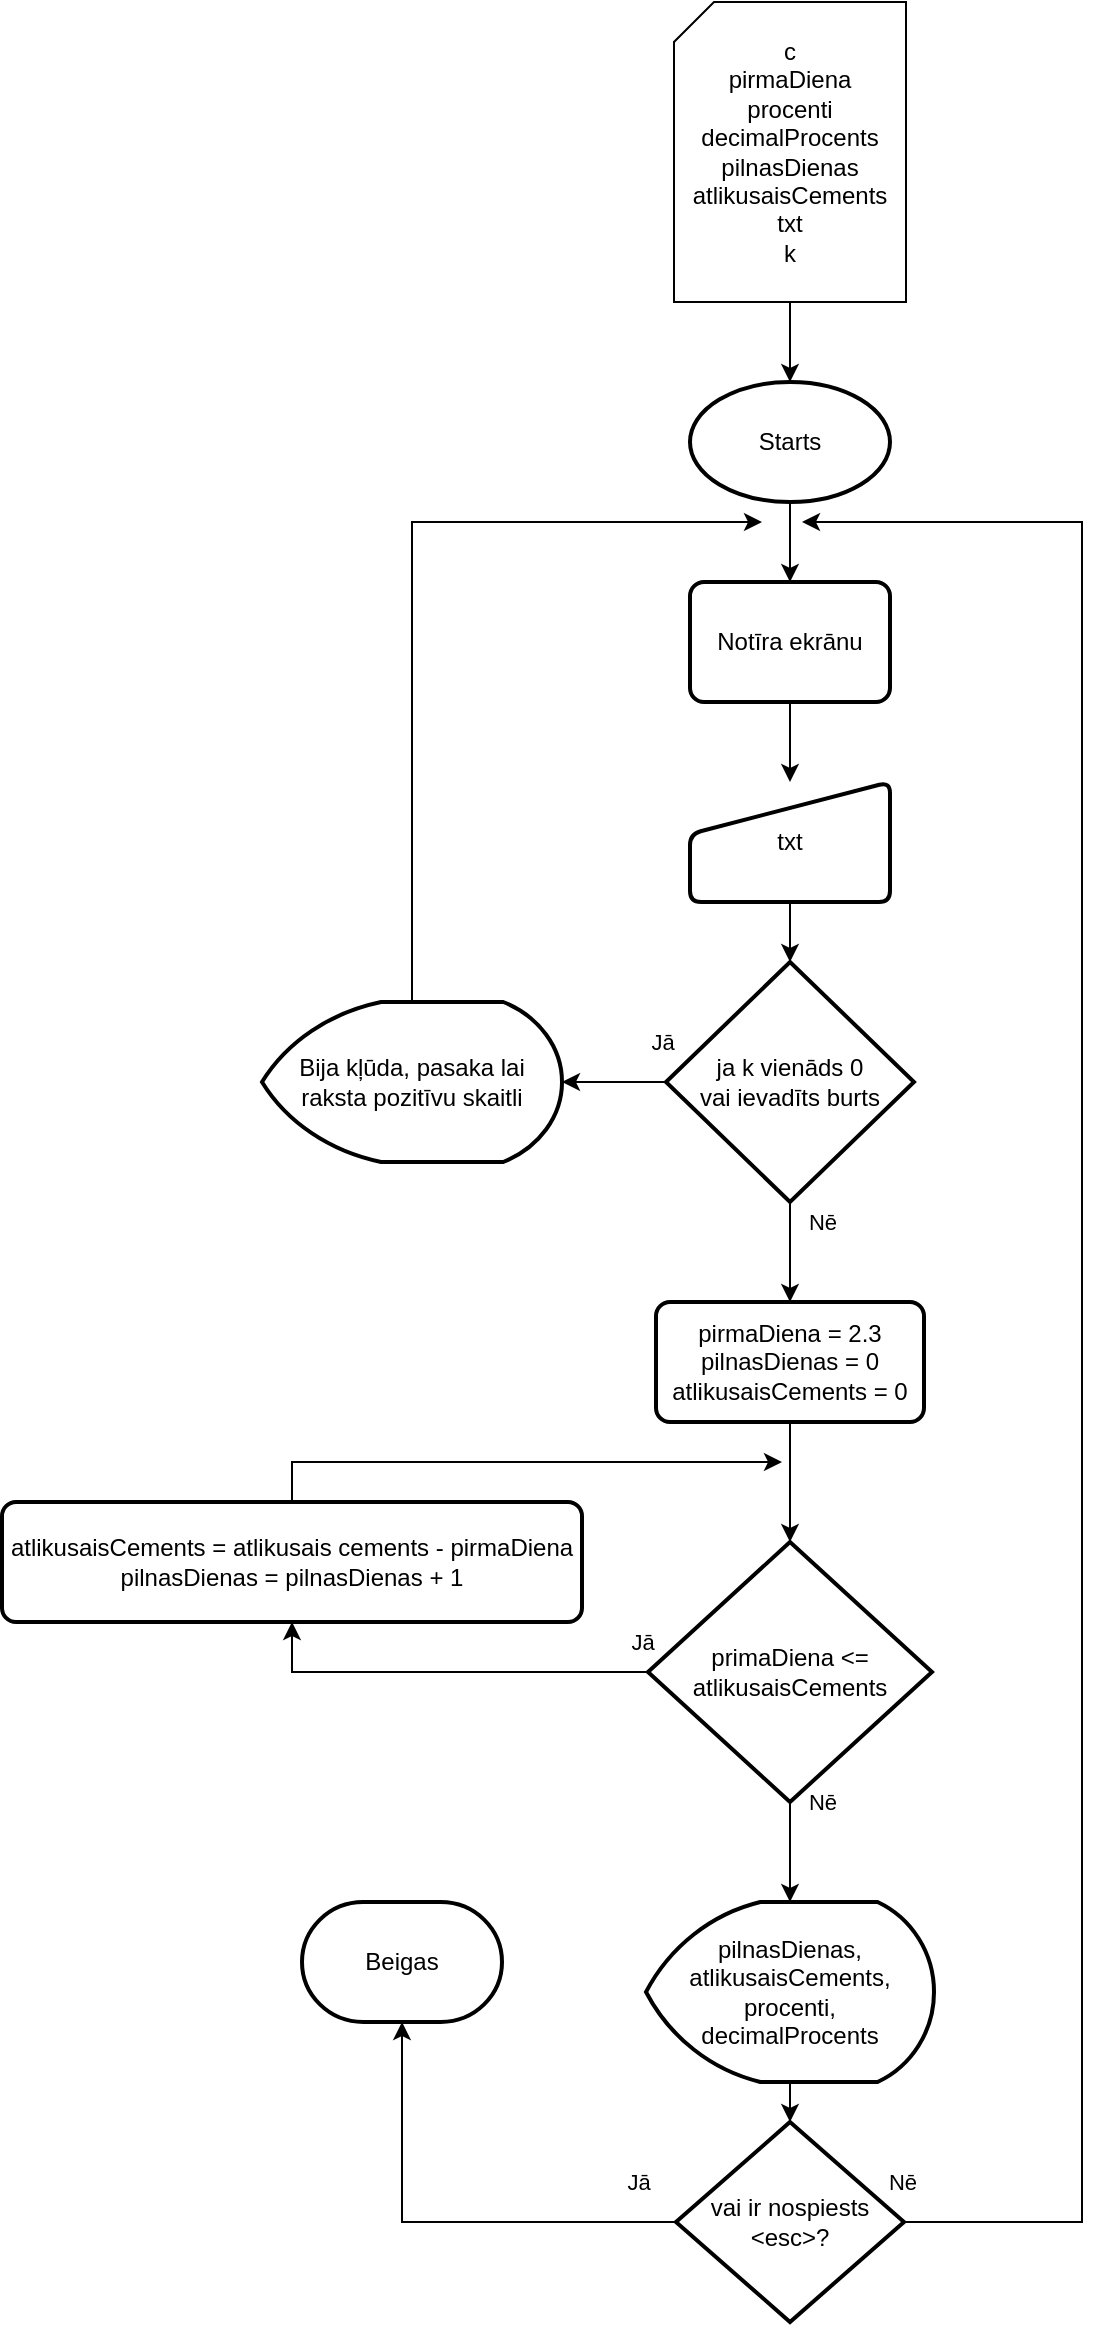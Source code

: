 <mxfile version="22.0.2" type="device">
  <diagram name="Page-1" id="hHnij381hAeLalgdtpoB">
    <mxGraphModel dx="676" dy="688" grid="1" gridSize="10" guides="1" tooltips="1" connect="1" arrows="1" fold="1" page="1" pageScale="1" pageWidth="827" pageHeight="1169" math="0" shadow="0">
      <root>
        <mxCell id="0" />
        <mxCell id="1" parent="0" />
        <mxCell id="ybMBW5NYfaT-y02IR5mR-3" style="edgeStyle=orthogonalEdgeStyle;rounded=0;orthogonalLoop=1;jettySize=auto;html=1;entryX=0.5;entryY=0;entryDx=0;entryDy=0;" parent="1" source="0wVUiIs2e76DfQneZAYQ-2" target="ybMBW5NYfaT-y02IR5mR-2" edge="1">
          <mxGeometry relative="1" as="geometry" />
        </mxCell>
        <mxCell id="0wVUiIs2e76DfQneZAYQ-2" value="Starts" style="strokeWidth=2;html=1;shape=mxgraph.flowchart.start_1;whiteSpace=wrap;" parent="1" vertex="1">
          <mxGeometry x="364" y="190" width="100" height="60" as="geometry" />
        </mxCell>
        <mxCell id="0wVUiIs2e76DfQneZAYQ-6" value="" style="edgeStyle=orthogonalEdgeStyle;rounded=0;orthogonalLoop=1;jettySize=auto;html=1;" parent="1" source="0wVUiIs2e76DfQneZAYQ-3" target="0wVUiIs2e76DfQneZAYQ-2" edge="1">
          <mxGeometry relative="1" as="geometry" />
        </mxCell>
        <mxCell id="0wVUiIs2e76DfQneZAYQ-3" value="&lt;div&gt;c&lt;/div&gt;&lt;div&gt;pirmaDiena&lt;/div&gt;&lt;div&gt;procenti&lt;/div&gt;&lt;div&gt;decimalProcents&lt;/div&gt;&lt;div&gt;pilnasDienas&lt;/div&gt;&lt;div&gt;atlikusaisCements&lt;/div&gt;&lt;div&gt;txt&lt;/div&gt;&lt;div&gt;k&lt;/div&gt;" style="verticalLabelPosition=middle;verticalAlign=middle;html=1;shape=card;whiteSpace=wrap;size=20;arcSize=12;labelPosition=center;align=center;" parent="1" vertex="1">
          <mxGeometry x="356" width="116" height="150" as="geometry" />
        </mxCell>
        <mxCell id="ybMBW5NYfaT-y02IR5mR-1" value="txt" style="html=1;strokeWidth=2;shape=manualInput;whiteSpace=wrap;rounded=1;size=26;arcSize=11;" parent="1" vertex="1">
          <mxGeometry x="364" y="390" width="100" height="60" as="geometry" />
        </mxCell>
        <mxCell id="ybMBW5NYfaT-y02IR5mR-4" style="edgeStyle=orthogonalEdgeStyle;rounded=0;orthogonalLoop=1;jettySize=auto;html=1;entryX=0.5;entryY=0;entryDx=0;entryDy=0;" parent="1" source="ybMBW5NYfaT-y02IR5mR-2" target="ybMBW5NYfaT-y02IR5mR-1" edge="1">
          <mxGeometry relative="1" as="geometry" />
        </mxCell>
        <mxCell id="ybMBW5NYfaT-y02IR5mR-2" value="Notīra ekrānu" style="rounded=1;whiteSpace=wrap;html=1;absoluteArcSize=1;arcSize=14;strokeWidth=2;" parent="1" vertex="1">
          <mxGeometry x="364" y="290" width="100" height="60" as="geometry" />
        </mxCell>
        <mxCell id="ybMBW5NYfaT-y02IR5mR-10" value="Nē" style="edgeStyle=orthogonalEdgeStyle;rounded=0;orthogonalLoop=1;jettySize=auto;html=1;entryX=0.5;entryY=0;entryDx=0;entryDy=0;" parent="1" source="ybMBW5NYfaT-y02IR5mR-5" target="ybMBW5NYfaT-y02IR5mR-9" edge="1">
          <mxGeometry x="-0.6" y="16" relative="1" as="geometry">
            <mxPoint as="offset" />
          </mxGeometry>
        </mxCell>
        <mxCell id="ybMBW5NYfaT-y02IR5mR-5" value="ja k vienāds 0&lt;br&gt;vai ievadīts burts" style="strokeWidth=2;html=1;shape=mxgraph.flowchart.decision;whiteSpace=wrap;" parent="1" vertex="1">
          <mxGeometry x="352" y="480" width="124" height="120" as="geometry" />
        </mxCell>
        <mxCell id="ybMBW5NYfaT-y02IR5mR-6" style="edgeStyle=orthogonalEdgeStyle;rounded=0;orthogonalLoop=1;jettySize=auto;html=1;entryX=0.5;entryY=0;entryDx=0;entryDy=0;entryPerimeter=0;" parent="1" source="ybMBW5NYfaT-y02IR5mR-1" target="ybMBW5NYfaT-y02IR5mR-5" edge="1">
          <mxGeometry relative="1" as="geometry" />
        </mxCell>
        <mxCell id="ybMBW5NYfaT-y02IR5mR-13" style="edgeStyle=orthogonalEdgeStyle;rounded=0;orthogonalLoop=1;jettySize=auto;html=1;exitX=0.5;exitY=0;exitDx=0;exitDy=0;exitPerimeter=0;" parent="1" source="ybMBW5NYfaT-y02IR5mR-7" edge="1">
          <mxGeometry relative="1" as="geometry">
            <mxPoint x="400" y="260" as="targetPoint" />
            <Array as="points">
              <mxPoint x="225" y="260" />
              <mxPoint x="400" y="260" />
            </Array>
          </mxGeometry>
        </mxCell>
        <mxCell id="ybMBW5NYfaT-y02IR5mR-7" value="Bija kļūda, pasaka lai raksta pozitīvu skaitli" style="strokeWidth=2;html=1;shape=mxgraph.flowchart.display;whiteSpace=wrap;" parent="1" vertex="1">
          <mxGeometry x="150" y="500" width="150" height="80" as="geometry" />
        </mxCell>
        <mxCell id="ybMBW5NYfaT-y02IR5mR-9" value="pirmaDiena = 2.3&lt;br&gt;pilnasDienas = 0&lt;br&gt;atlikusaisCements = 0" style="rounded=1;whiteSpace=wrap;html=1;absoluteArcSize=1;arcSize=14;strokeWidth=2;" parent="1" vertex="1">
          <mxGeometry x="347" y="650" width="134" height="60" as="geometry" />
        </mxCell>
        <mxCell id="ybMBW5NYfaT-y02IR5mR-11" value="primaDiena &amp;lt;= atlikusaisCements" style="strokeWidth=2;html=1;shape=mxgraph.flowchart.decision;whiteSpace=wrap;" parent="1" vertex="1">
          <mxGeometry x="343" y="770" width="142" height="130" as="geometry" />
        </mxCell>
        <mxCell id="ybMBW5NYfaT-y02IR5mR-12" style="edgeStyle=orthogonalEdgeStyle;rounded=0;orthogonalLoop=1;jettySize=auto;html=1;entryX=0.5;entryY=0;entryDx=0;entryDy=0;entryPerimeter=0;" parent="1" source="ybMBW5NYfaT-y02IR5mR-9" target="ybMBW5NYfaT-y02IR5mR-11" edge="1">
          <mxGeometry relative="1" as="geometry" />
        </mxCell>
        <mxCell id="ybMBW5NYfaT-y02IR5mR-18" style="edgeStyle=orthogonalEdgeStyle;rounded=0;orthogonalLoop=1;jettySize=auto;html=1;" parent="1" source="ybMBW5NYfaT-y02IR5mR-16" edge="1">
          <mxGeometry relative="1" as="geometry">
            <mxPoint x="410" y="730" as="targetPoint" />
            <Array as="points">
              <mxPoint x="165" y="730" />
            </Array>
          </mxGeometry>
        </mxCell>
        <mxCell id="ybMBW5NYfaT-y02IR5mR-16" value="atlikusaisCements = atlikusais cements - pirmaDiena&lt;br&gt;pilnasDienas = pilnasDienas + 1" style="rounded=1;whiteSpace=wrap;html=1;absoluteArcSize=1;arcSize=14;strokeWidth=2;" parent="1" vertex="1">
          <mxGeometry x="20" y="750" width="290" height="60" as="geometry" />
        </mxCell>
        <mxCell id="ybMBW5NYfaT-y02IR5mR-17" value="Jā" style="edgeStyle=orthogonalEdgeStyle;rounded=0;orthogonalLoop=1;jettySize=auto;html=1;exitX=0;exitY=0.5;exitDx=0;exitDy=0;exitPerimeter=0;entryX=0.5;entryY=1;entryDx=0;entryDy=0;" parent="1" source="ybMBW5NYfaT-y02IR5mR-11" target="ybMBW5NYfaT-y02IR5mR-16" edge="1">
          <mxGeometry x="-0.97" y="-15" relative="1" as="geometry">
            <mxPoint x="130" y="850" as="targetPoint" />
            <Array as="points">
              <mxPoint x="165" y="835" />
            </Array>
            <mxPoint as="offset" />
          </mxGeometry>
        </mxCell>
        <mxCell id="ybMBW5NYfaT-y02IR5mR-19" value="pilnasDienas,&lt;br&gt;atlikusaisCements,&lt;br&gt;procenti,&lt;br&gt;decimalProcents" style="strokeWidth=2;html=1;shape=mxgraph.flowchart.display;whiteSpace=wrap;" parent="1" vertex="1">
          <mxGeometry x="342" y="950" width="144" height="90" as="geometry" />
        </mxCell>
        <mxCell id="ybMBW5NYfaT-y02IR5mR-20" value="Nē" style="edgeStyle=orthogonalEdgeStyle;rounded=0;orthogonalLoop=1;jettySize=auto;html=1;entryX=0.5;entryY=0;entryDx=0;entryDy=0;entryPerimeter=0;" parent="1" source="ybMBW5NYfaT-y02IR5mR-11" target="ybMBW5NYfaT-y02IR5mR-19" edge="1">
          <mxGeometry x="-1" y="16" relative="1" as="geometry">
            <mxPoint as="offset" />
          </mxGeometry>
        </mxCell>
        <mxCell id="ybMBW5NYfaT-y02IR5mR-27" value="Nē" style="edgeStyle=orthogonalEdgeStyle;rounded=0;orthogonalLoop=1;jettySize=auto;html=1;" parent="1" source="ybMBW5NYfaT-y02IR5mR-23" edge="1">
          <mxGeometry x="-1" y="20" relative="1" as="geometry">
            <mxPoint x="420" y="260" as="targetPoint" />
            <Array as="points">
              <mxPoint x="560" y="1110" />
              <mxPoint x="560" y="260" />
            </Array>
            <mxPoint x="-1" as="offset" />
          </mxGeometry>
        </mxCell>
        <mxCell id="ybMBW5NYfaT-y02IR5mR-23" value="vai ir nospiests &amp;lt;esc&amp;gt;?" style="strokeWidth=2;html=1;shape=mxgraph.flowchart.decision;whiteSpace=wrap;" parent="1" vertex="1">
          <mxGeometry x="357" y="1060" width="114" height="100" as="geometry" />
        </mxCell>
        <mxCell id="ybMBW5NYfaT-y02IR5mR-24" style="edgeStyle=orthogonalEdgeStyle;rounded=0;orthogonalLoop=1;jettySize=auto;html=1;entryX=0.5;entryY=0;entryDx=0;entryDy=0;entryPerimeter=0;" parent="1" source="ybMBW5NYfaT-y02IR5mR-19" target="ybMBW5NYfaT-y02IR5mR-23" edge="1">
          <mxGeometry relative="1" as="geometry" />
        </mxCell>
        <mxCell id="ybMBW5NYfaT-y02IR5mR-25" value="Beigas" style="strokeWidth=2;html=1;shape=mxgraph.flowchart.terminator;whiteSpace=wrap;" parent="1" vertex="1">
          <mxGeometry x="170" y="950" width="100" height="60" as="geometry" />
        </mxCell>
        <mxCell id="ybMBW5NYfaT-y02IR5mR-26" value="Jā" style="edgeStyle=orthogonalEdgeStyle;rounded=0;orthogonalLoop=1;jettySize=auto;html=1;entryX=0.5;entryY=1;entryDx=0;entryDy=0;entryPerimeter=0;" parent="1" source="ybMBW5NYfaT-y02IR5mR-23" target="ybMBW5NYfaT-y02IR5mR-25" edge="1">
          <mxGeometry x="-0.839" y="-20" relative="1" as="geometry">
            <mxPoint as="offset" />
            <Array as="points">
              <mxPoint x="220" y="1110" />
            </Array>
          </mxGeometry>
        </mxCell>
        <mxCell id="hlp9I4LB_iaLZsXI1ZXc-2" value="Jā" style="edgeStyle=orthogonalEdgeStyle;rounded=0;orthogonalLoop=1;jettySize=auto;html=1;entryX=1;entryY=0.5;entryDx=0;entryDy=0;entryPerimeter=0;" edge="1" parent="1" source="ybMBW5NYfaT-y02IR5mR-5" target="ybMBW5NYfaT-y02IR5mR-7">
          <mxGeometry x="-0.923" y="-20" relative="1" as="geometry">
            <mxPoint as="offset" />
          </mxGeometry>
        </mxCell>
      </root>
    </mxGraphModel>
  </diagram>
</mxfile>
